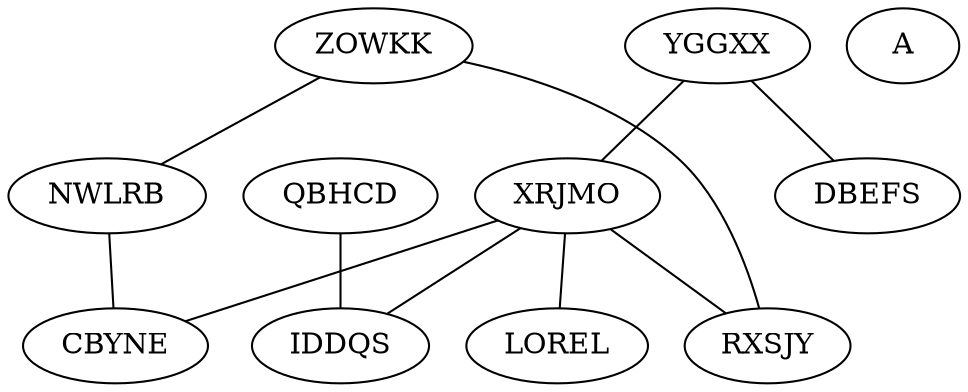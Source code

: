graph Tree{
  "NWLRB";
  "NWLRB" -- "CBYNE";
  "QBHCD";
  "QBHCD" -- "IDDQS";
  "ZOWKK";
  "ZOWKK" -- "RXSJY";
  "ZOWKK" -- "NWLRB";
  "IDDQS";
  "XRJMO";
  "XRJMO" -- "RXSJY";
  "XRJMO" -- "CBYNE";
  "XRJMO" -- "LOREL";
  "XRJMO" -- "IDDQS";
  "RXSJY";
  "DBEFS";
  "CBYNE";
  "YGGXX";
  "YGGXX" -- "DBEFS";
  "YGGXX" -- "XRJMO";
  "LOREL";
  "A";
}
